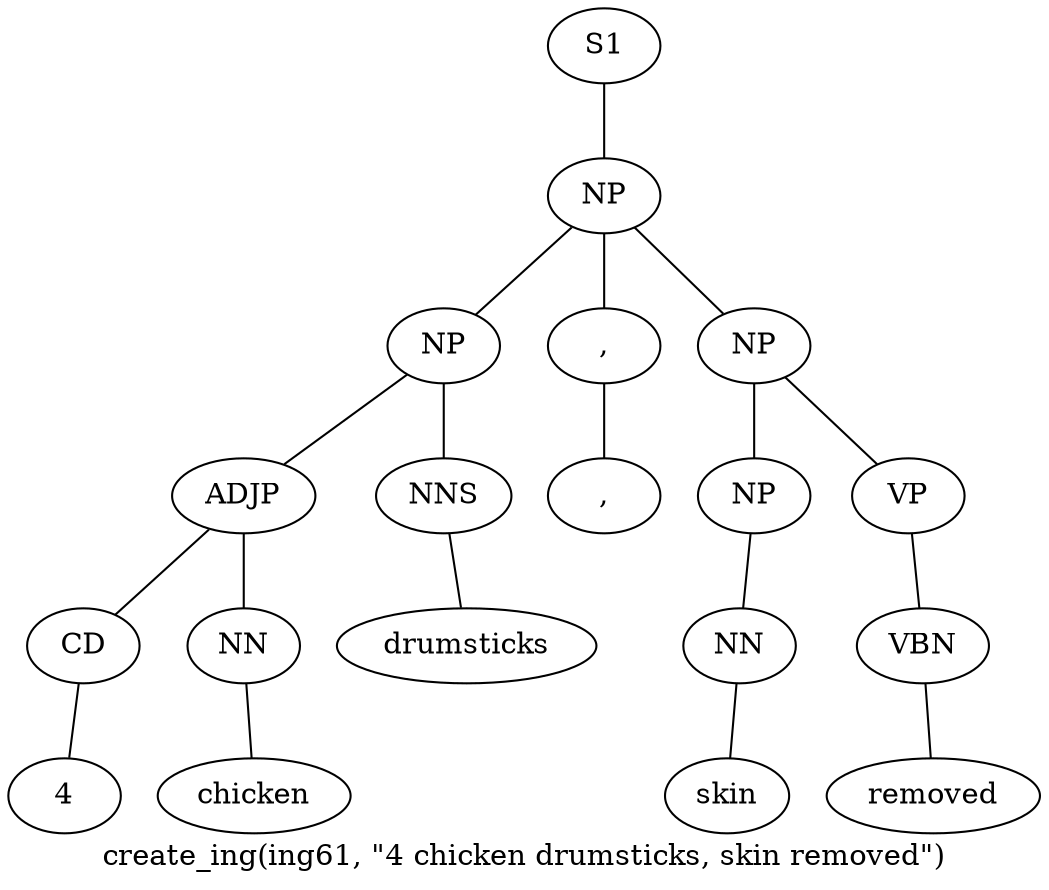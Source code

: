 graph SyntaxGraph {
	label = "create_ing(ing61, \"4 chicken drumsticks, skin removed\")";
	Node0 [label="S1"];
	Node1 [label="NP"];
	Node2 [label="NP"];
	Node3 [label="ADJP"];
	Node4 [label="CD"];
	Node5 [label="4"];
	Node6 [label="NN"];
	Node7 [label="chicken"];
	Node8 [label="NNS"];
	Node9 [label="drumsticks"];
	Node10 [label=","];
	Node11 [label=","];
	Node12 [label="NP"];
	Node13 [label="NP"];
	Node14 [label="NN"];
	Node15 [label="skin"];
	Node16 [label="VP"];
	Node17 [label="VBN"];
	Node18 [label="removed"];

	Node0 -- Node1;
	Node1 -- Node2;
	Node1 -- Node10;
	Node1 -- Node12;
	Node2 -- Node3;
	Node2 -- Node8;
	Node3 -- Node4;
	Node3 -- Node6;
	Node4 -- Node5;
	Node6 -- Node7;
	Node8 -- Node9;
	Node10 -- Node11;
	Node12 -- Node13;
	Node12 -- Node16;
	Node13 -- Node14;
	Node14 -- Node15;
	Node16 -- Node17;
	Node17 -- Node18;
}